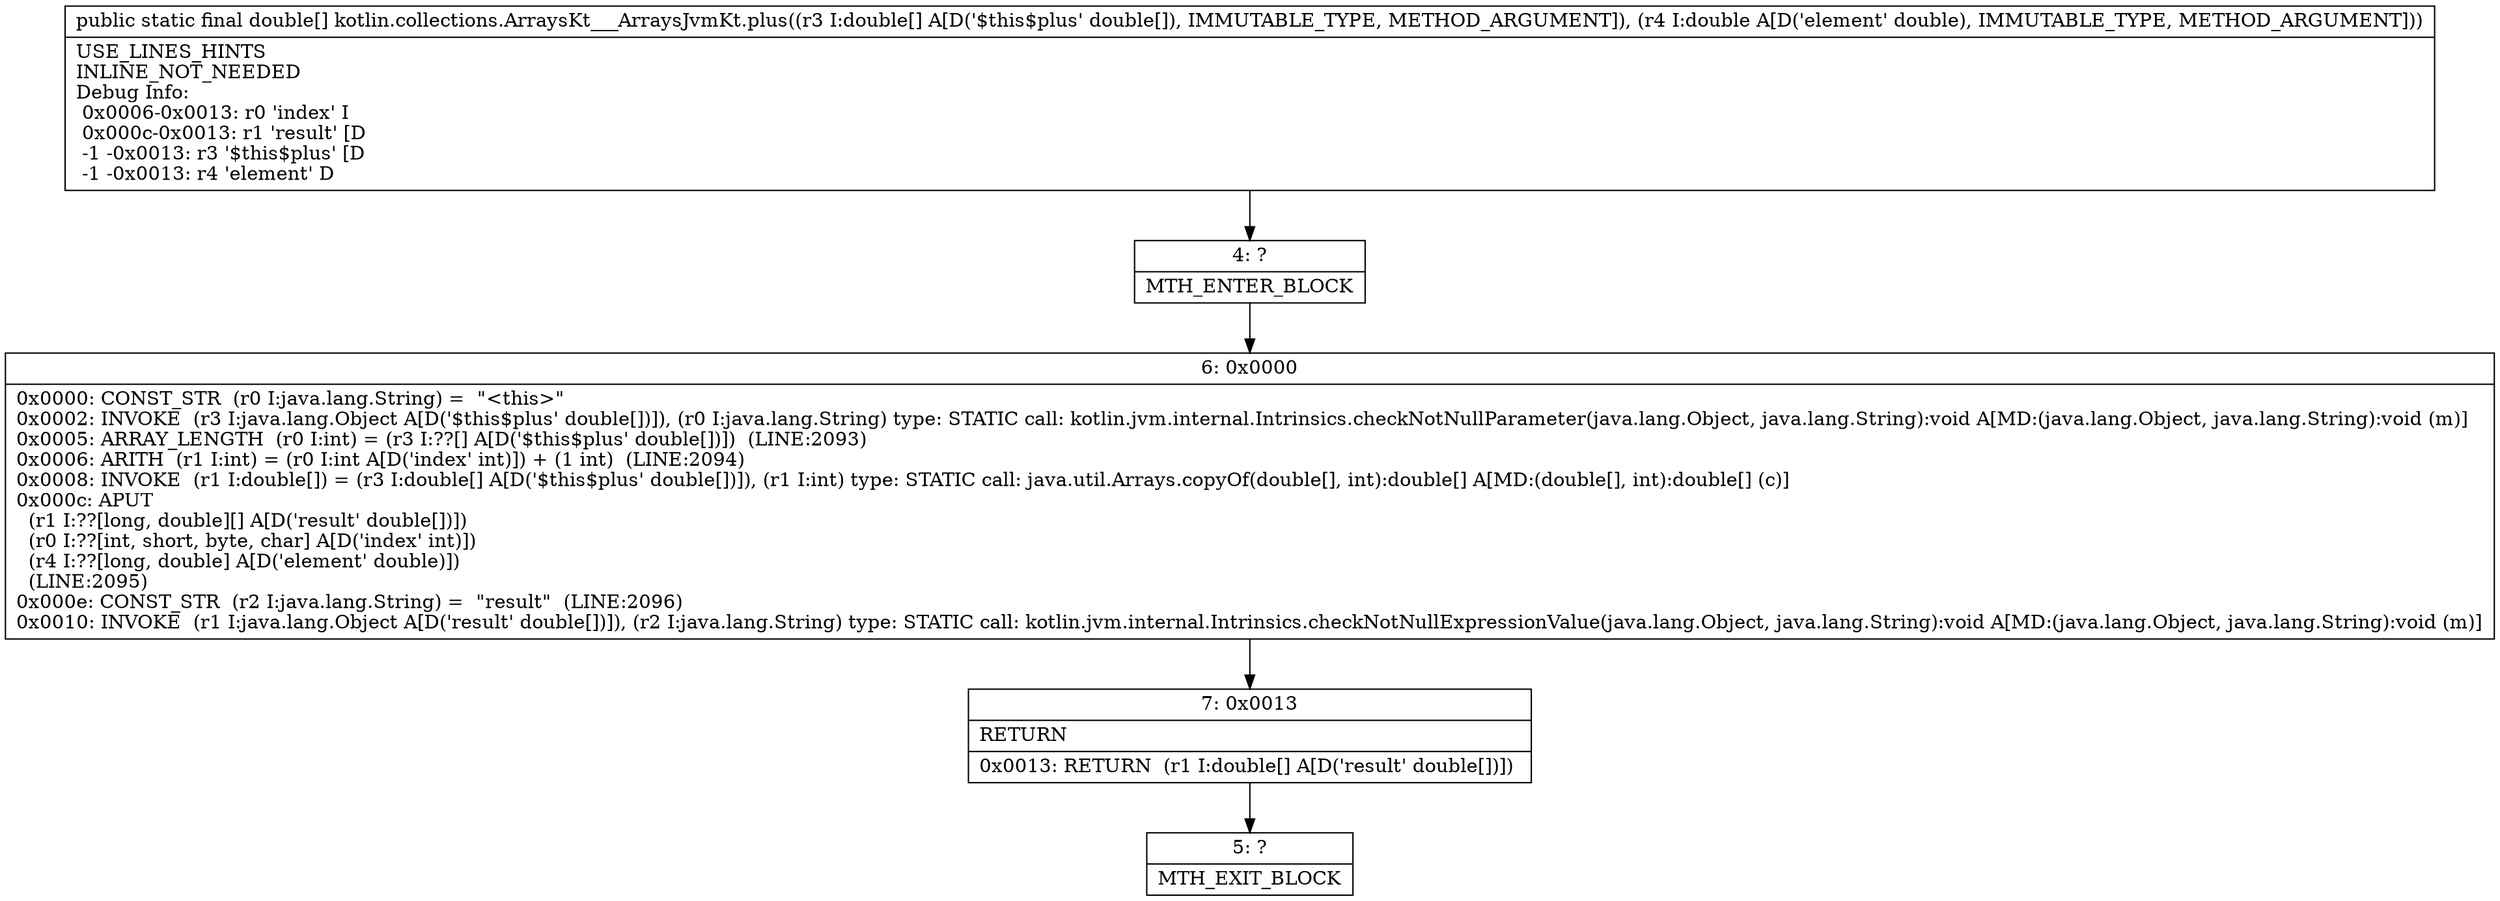 digraph "CFG forkotlin.collections.ArraysKt___ArraysJvmKt.plus([DD)[D" {
Node_4 [shape=record,label="{4\:\ ?|MTH_ENTER_BLOCK\l}"];
Node_6 [shape=record,label="{6\:\ 0x0000|0x0000: CONST_STR  (r0 I:java.lang.String) =  \"\<this\>\" \l0x0002: INVOKE  (r3 I:java.lang.Object A[D('$this$plus' double[])]), (r0 I:java.lang.String) type: STATIC call: kotlin.jvm.internal.Intrinsics.checkNotNullParameter(java.lang.Object, java.lang.String):void A[MD:(java.lang.Object, java.lang.String):void (m)]\l0x0005: ARRAY_LENGTH  (r0 I:int) = (r3 I:??[] A[D('$this$plus' double[])])  (LINE:2093)\l0x0006: ARITH  (r1 I:int) = (r0 I:int A[D('index' int)]) + (1 int)  (LINE:2094)\l0x0008: INVOKE  (r1 I:double[]) = (r3 I:double[] A[D('$this$plus' double[])]), (r1 I:int) type: STATIC call: java.util.Arrays.copyOf(double[], int):double[] A[MD:(double[], int):double[] (c)]\l0x000c: APUT  \l  (r1 I:??[long, double][] A[D('result' double[])])\l  (r0 I:??[int, short, byte, char] A[D('index' int)])\l  (r4 I:??[long, double] A[D('element' double)])\l  (LINE:2095)\l0x000e: CONST_STR  (r2 I:java.lang.String) =  \"result\"  (LINE:2096)\l0x0010: INVOKE  (r1 I:java.lang.Object A[D('result' double[])]), (r2 I:java.lang.String) type: STATIC call: kotlin.jvm.internal.Intrinsics.checkNotNullExpressionValue(java.lang.Object, java.lang.String):void A[MD:(java.lang.Object, java.lang.String):void (m)]\l}"];
Node_7 [shape=record,label="{7\:\ 0x0013|RETURN\l|0x0013: RETURN  (r1 I:double[] A[D('result' double[])]) \l}"];
Node_5 [shape=record,label="{5\:\ ?|MTH_EXIT_BLOCK\l}"];
MethodNode[shape=record,label="{public static final double[] kotlin.collections.ArraysKt___ArraysJvmKt.plus((r3 I:double[] A[D('$this$plus' double[]), IMMUTABLE_TYPE, METHOD_ARGUMENT]), (r4 I:double A[D('element' double), IMMUTABLE_TYPE, METHOD_ARGUMENT]))  | USE_LINES_HINTS\lINLINE_NOT_NEEDED\lDebug Info:\l  0x0006\-0x0013: r0 'index' I\l  0x000c\-0x0013: r1 'result' [D\l  \-1 \-0x0013: r3 '$this$plus' [D\l  \-1 \-0x0013: r4 'element' D\l}"];
MethodNode -> Node_4;Node_4 -> Node_6;
Node_6 -> Node_7;
Node_7 -> Node_5;
}

